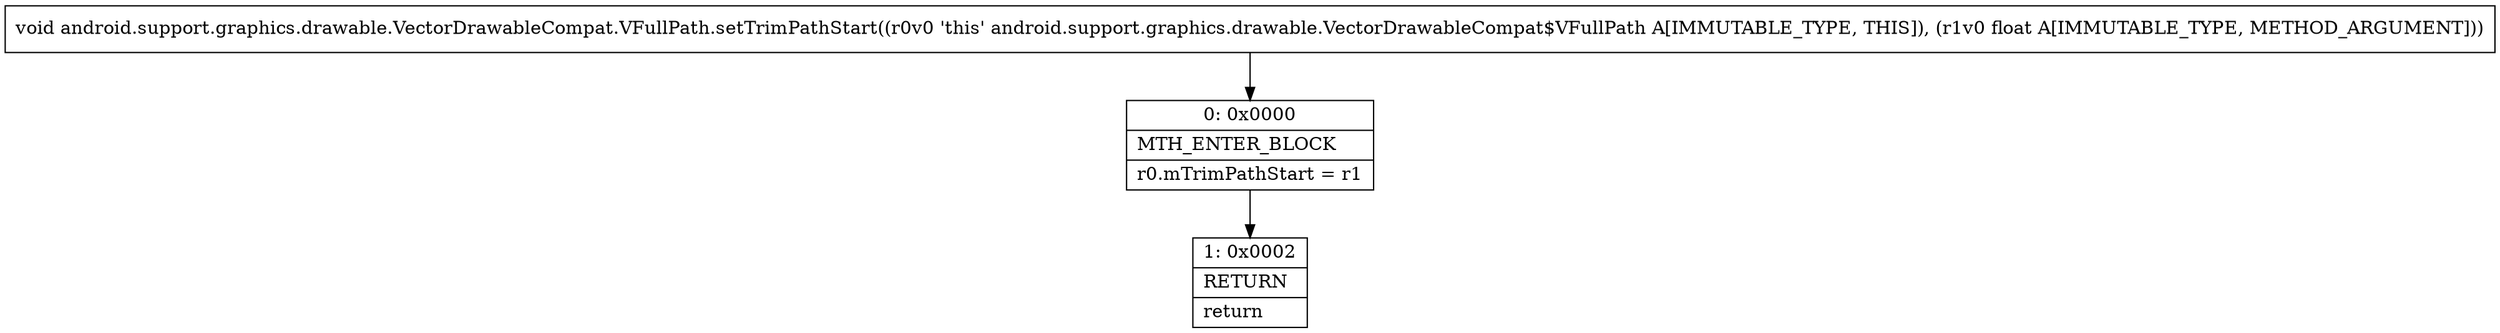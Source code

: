 digraph "CFG forandroid.support.graphics.drawable.VectorDrawableCompat.VFullPath.setTrimPathStart(F)V" {
Node_0 [shape=record,label="{0\:\ 0x0000|MTH_ENTER_BLOCK\l|r0.mTrimPathStart = r1\l}"];
Node_1 [shape=record,label="{1\:\ 0x0002|RETURN\l|return\l}"];
MethodNode[shape=record,label="{void android.support.graphics.drawable.VectorDrawableCompat.VFullPath.setTrimPathStart((r0v0 'this' android.support.graphics.drawable.VectorDrawableCompat$VFullPath A[IMMUTABLE_TYPE, THIS]), (r1v0 float A[IMMUTABLE_TYPE, METHOD_ARGUMENT])) }"];
MethodNode -> Node_0;
Node_0 -> Node_1;
}


